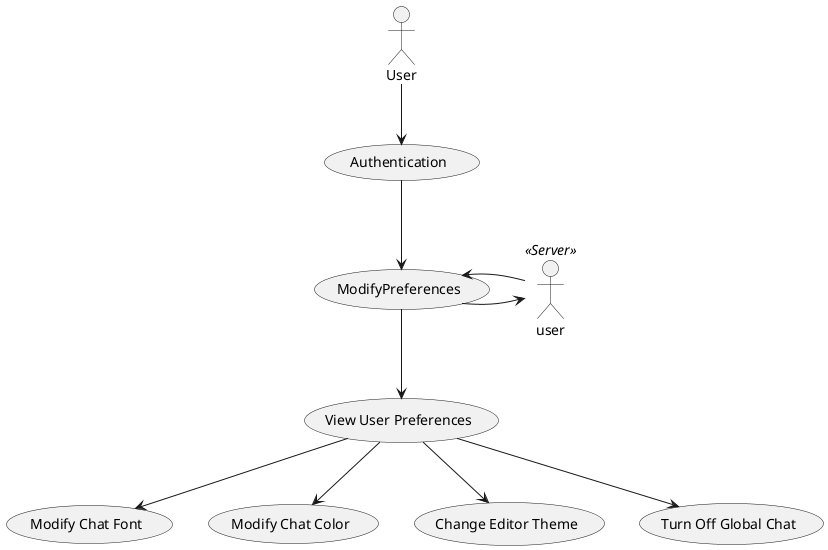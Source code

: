 @startuml
:User:
user << Server>>

:User: --> (Authentication)
(Authentication) --> (ModifyPreferences)
(ModifyPreferences) --> (View User Preferences)
(View User Preferences) --> (Modify Chat Font)
(View User Preferences) --> (Modify Chat Color)
(View User Preferences) --> (Change Editor Theme)
(View User Preferences) --> (Turn Off Global Chat)


(ModifyPreferences) -> user
user -> (ModifyPreferences)


@enduml